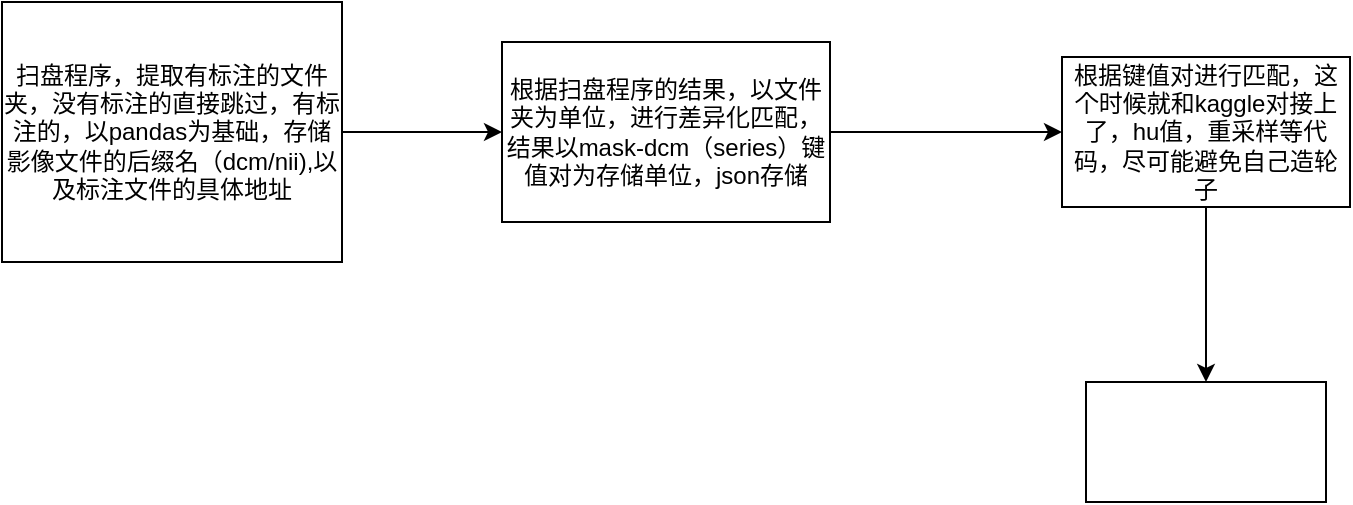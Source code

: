 <mxfile>
    <diagram id="prE8IJMuCMYUdnyknPm7" name="第 1 页">
        <mxGraphModel dx="895" dy="619" grid="1" gridSize="10" guides="1" tooltips="1" connect="1" arrows="1" fold="1" page="1" pageScale="1" pageWidth="827" pageHeight="1169" math="0" shadow="0">
            <root>
                <mxCell id="0"/>
                <mxCell id="1" parent="0"/>
                <mxCell id="9" value="" style="edgeStyle=none;html=1;" edge="1" parent="1" source="2" target="5">
                    <mxGeometry relative="1" as="geometry"/>
                </mxCell>
                <mxCell id="2" value="扫盘程序，提取有标注的文件夹，没有标注的直接跳过，有标注的，以pandas为基础，存储影像文件的后缀名（dcm/nii),以及标注文件的具体地址" style="rounded=0;whiteSpace=wrap;html=1;" vertex="1" parent="1">
                    <mxGeometry x="70" y="110" width="170" height="130" as="geometry"/>
                </mxCell>
                <mxCell id="8" value="" style="edgeStyle=none;html=1;" edge="1" parent="1" source="5" target="7">
                    <mxGeometry relative="1" as="geometry"/>
                </mxCell>
                <mxCell id="5" value="根据扫盘程序的结果，以文件夹为单位，进行差异化匹配，结果以mask-dcm（series）键值对为存储单位，json存储" style="rounded=0;whiteSpace=wrap;html=1;" vertex="1" parent="1">
                    <mxGeometry x="320" y="130" width="164" height="90" as="geometry"/>
                </mxCell>
                <mxCell id="11" value="" style="edgeStyle=none;html=1;" edge="1" parent="1" source="7" target="10">
                    <mxGeometry relative="1" as="geometry"/>
                </mxCell>
                <mxCell id="7" value="根据键值对进行匹配，这个时候就和kaggle对接上了，hu值，重采样等代码，尽可能避免自己造轮子" style="whiteSpace=wrap;html=1;rounded=0;" vertex="1" parent="1">
                    <mxGeometry x="600" y="137.5" width="144" height="75" as="geometry"/>
                </mxCell>
                <mxCell id="10" value="" style="whiteSpace=wrap;html=1;rounded=0;" vertex="1" parent="1">
                    <mxGeometry x="612" y="300" width="120" height="60" as="geometry"/>
                </mxCell>
            </root>
        </mxGraphModel>
    </diagram>
</mxfile>